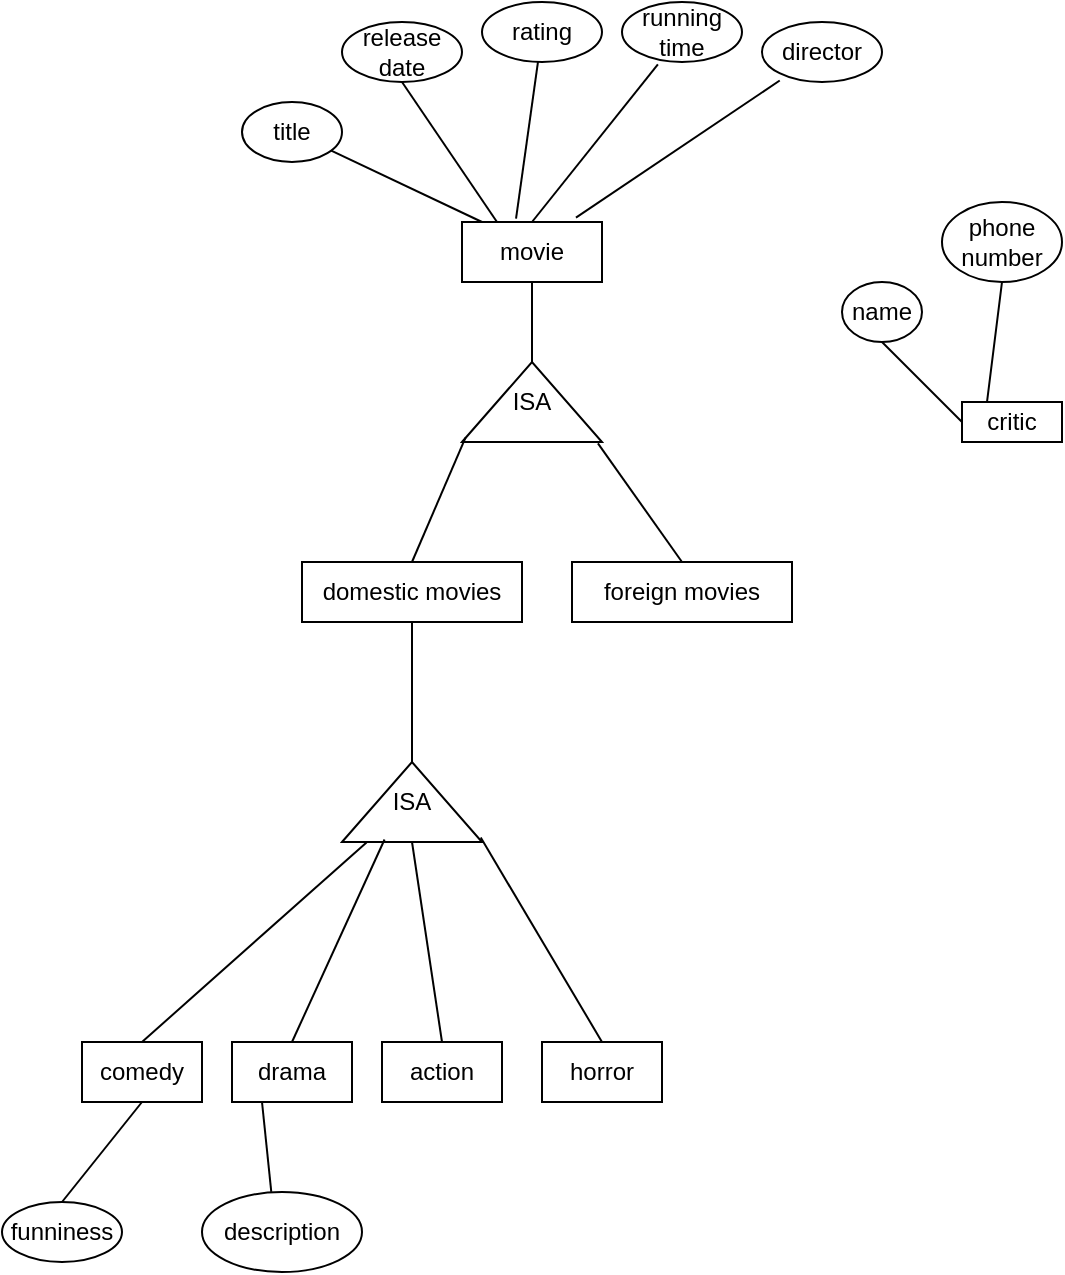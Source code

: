 <mxfile version="21.0.8" type="github">
  <diagram name="第1頁" id="P9BM3nfEhgbrT5ptWXJF">
    <mxGraphModel dx="683" dy="366" grid="1" gridSize="10" guides="1" tooltips="1" connect="1" arrows="1" fold="1" page="1" pageScale="1" pageWidth="827" pageHeight="1169" math="0" shadow="0">
      <root>
        <mxCell id="0" />
        <mxCell id="1" parent="0" />
        <mxCell id="3KgX_dlSJIxUzlRzkm22-1" value="movie" style="rounded=0;whiteSpace=wrap;html=1;" vertex="1" parent="1">
          <mxGeometry x="350" y="370" width="70" height="30" as="geometry" />
        </mxCell>
        <mxCell id="3KgX_dlSJIxUzlRzkm22-2" value="title" style="ellipse;whiteSpace=wrap;html=1;" vertex="1" parent="1">
          <mxGeometry x="240" y="310" width="50" height="30" as="geometry" />
        </mxCell>
        <mxCell id="3KgX_dlSJIxUzlRzkm22-4" value="" style="endArrow=none;html=1;rounded=0;exitX=0.143;exitY=0;exitDx=0;exitDy=0;exitPerimeter=0;" edge="1" parent="1" source="3KgX_dlSJIxUzlRzkm22-1" target="3KgX_dlSJIxUzlRzkm22-2">
          <mxGeometry width="50" height="50" relative="1" as="geometry">
            <mxPoint x="380" y="420" as="sourcePoint" />
            <mxPoint x="430" y="370" as="targetPoint" />
          </mxGeometry>
        </mxCell>
        <mxCell id="3KgX_dlSJIxUzlRzkm22-5" value="release date" style="ellipse;whiteSpace=wrap;html=1;" vertex="1" parent="1">
          <mxGeometry x="290" y="270" width="60" height="30" as="geometry" />
        </mxCell>
        <mxCell id="3KgX_dlSJIxUzlRzkm22-6" value="" style="endArrow=none;html=1;rounded=0;entryX=0.5;entryY=1;entryDx=0;entryDy=0;exitX=0.25;exitY=0;exitDx=0;exitDy=0;" edge="1" parent="1" source="3KgX_dlSJIxUzlRzkm22-1" target="3KgX_dlSJIxUzlRzkm22-5">
          <mxGeometry width="50" height="50" relative="1" as="geometry">
            <mxPoint x="370" y="360" as="sourcePoint" />
            <mxPoint x="326" y="328" as="targetPoint" />
          </mxGeometry>
        </mxCell>
        <mxCell id="3KgX_dlSJIxUzlRzkm22-7" value="rating" style="ellipse;whiteSpace=wrap;html=1;" vertex="1" parent="1">
          <mxGeometry x="360" y="260" width="60" height="30" as="geometry" />
        </mxCell>
        <mxCell id="3KgX_dlSJIxUzlRzkm22-8" value="" style="endArrow=none;html=1;rounded=0;exitX=0.386;exitY=-0.057;exitDx=0;exitDy=0;exitPerimeter=0;" edge="1" parent="1" source="3KgX_dlSJIxUzlRzkm22-1" target="3KgX_dlSJIxUzlRzkm22-7">
          <mxGeometry width="50" height="50" relative="1" as="geometry">
            <mxPoint x="378" y="380" as="sourcePoint" />
            <mxPoint x="370" y="310" as="targetPoint" />
          </mxGeometry>
        </mxCell>
        <mxCell id="3KgX_dlSJIxUzlRzkm22-9" value="running time" style="ellipse;whiteSpace=wrap;html=1;" vertex="1" parent="1">
          <mxGeometry x="430" y="260" width="60" height="30" as="geometry" />
        </mxCell>
        <mxCell id="3KgX_dlSJIxUzlRzkm22-10" value="" style="endArrow=none;html=1;rounded=0;entryX=0.299;entryY=1.038;entryDx=0;entryDy=0;entryPerimeter=0;exitX=0.5;exitY=0;exitDx=0;exitDy=0;" edge="1" parent="1" source="3KgX_dlSJIxUzlRzkm22-1" target="3KgX_dlSJIxUzlRzkm22-9">
          <mxGeometry width="50" height="50" relative="1" as="geometry">
            <mxPoint x="390" y="360" as="sourcePoint" />
            <mxPoint x="430" y="280" as="targetPoint" />
          </mxGeometry>
        </mxCell>
        <mxCell id="3KgX_dlSJIxUzlRzkm22-11" value="director" style="ellipse;whiteSpace=wrap;html=1;" vertex="1" parent="1">
          <mxGeometry x="500" y="270" width="60" height="30" as="geometry" />
        </mxCell>
        <mxCell id="3KgX_dlSJIxUzlRzkm22-12" value="" style="endArrow=none;html=1;rounded=0;entryX=0.148;entryY=0.975;entryDx=0;entryDy=0;entryPerimeter=0;exitX=0.814;exitY=-0.073;exitDx=0;exitDy=0;exitPerimeter=0;" edge="1" parent="1" source="3KgX_dlSJIxUzlRzkm22-1" target="3KgX_dlSJIxUzlRzkm22-11">
          <mxGeometry width="50" height="50" relative="1" as="geometry">
            <mxPoint x="380" y="330" as="sourcePoint" />
            <mxPoint x="430" y="280" as="targetPoint" />
          </mxGeometry>
        </mxCell>
        <mxCell id="3KgX_dlSJIxUzlRzkm22-13" value="ISA" style="triangle;whiteSpace=wrap;html=1;direction=north;" vertex="1" parent="1">
          <mxGeometry x="350" y="440" width="70" height="40" as="geometry" />
        </mxCell>
        <mxCell id="3KgX_dlSJIxUzlRzkm22-14" value="" style="endArrow=none;html=1;rounded=0;entryX=0.5;entryY=1;entryDx=0;entryDy=0;exitX=1;exitY=0.5;exitDx=0;exitDy=0;" edge="1" parent="1" source="3KgX_dlSJIxUzlRzkm22-13" target="3KgX_dlSJIxUzlRzkm22-1">
          <mxGeometry width="50" height="50" relative="1" as="geometry">
            <mxPoint x="380" y="480" as="sourcePoint" />
            <mxPoint x="430" y="430" as="targetPoint" />
          </mxGeometry>
        </mxCell>
        <mxCell id="3KgX_dlSJIxUzlRzkm22-15" value="" style="endArrow=none;html=1;rounded=0;entryX=0.055;entryY=0.025;entryDx=0;entryDy=0;entryPerimeter=0;exitX=0.5;exitY=0;exitDx=0;exitDy=0;" edge="1" parent="1" source="3KgX_dlSJIxUzlRzkm22-17" target="3KgX_dlSJIxUzlRzkm22-13">
          <mxGeometry width="50" height="50" relative="1" as="geometry">
            <mxPoint x="290" y="540" as="sourcePoint" />
            <mxPoint x="430" y="430" as="targetPoint" />
          </mxGeometry>
        </mxCell>
        <mxCell id="3KgX_dlSJIxUzlRzkm22-16" value="" style="endArrow=none;html=1;rounded=0;entryX=-0.017;entryY=0.971;entryDx=0;entryDy=0;entryPerimeter=0;exitX=0.5;exitY=0;exitDx=0;exitDy=0;" edge="1" parent="1" source="3KgX_dlSJIxUzlRzkm22-18" target="3KgX_dlSJIxUzlRzkm22-13">
          <mxGeometry width="50" height="50" relative="1" as="geometry">
            <mxPoint x="440" y="520" as="sourcePoint" />
            <mxPoint x="362" y="488" as="targetPoint" />
          </mxGeometry>
        </mxCell>
        <mxCell id="3KgX_dlSJIxUzlRzkm22-17" value="domestic&amp;nbsp;movies" style="rounded=0;whiteSpace=wrap;html=1;" vertex="1" parent="1">
          <mxGeometry x="270" y="540" width="110" height="30" as="geometry" />
        </mxCell>
        <mxCell id="3KgX_dlSJIxUzlRzkm22-18" value="foreign&amp;nbsp;movies" style="rounded=0;whiteSpace=wrap;html=1;" vertex="1" parent="1">
          <mxGeometry x="405" y="540" width="110" height="30" as="geometry" />
        </mxCell>
        <mxCell id="3KgX_dlSJIxUzlRzkm22-19" value="ISA" style="triangle;whiteSpace=wrap;html=1;direction=north;" vertex="1" parent="1">
          <mxGeometry x="290" y="640" width="70" height="40" as="geometry" />
        </mxCell>
        <mxCell id="3KgX_dlSJIxUzlRzkm22-20" value="" style="endArrow=none;html=1;rounded=0;entryX=0.5;entryY=1;entryDx=0;entryDy=0;exitX=1;exitY=0.5;exitDx=0;exitDy=0;" edge="1" parent="1" source="3KgX_dlSJIxUzlRzkm22-19" target="3KgX_dlSJIxUzlRzkm22-17">
          <mxGeometry width="50" height="50" relative="1" as="geometry">
            <mxPoint x="310" y="700" as="sourcePoint" />
            <mxPoint x="160" y="580" as="targetPoint" />
          </mxGeometry>
        </mxCell>
        <mxCell id="3KgX_dlSJIxUzlRzkm22-21" value="" style="endArrow=none;html=1;rounded=0;entryX=-0.005;entryY=0.175;entryDx=0;entryDy=0;entryPerimeter=0;exitX=0.5;exitY=0;exitDx=0;exitDy=0;" edge="1" parent="1" source="3KgX_dlSJIxUzlRzkm22-22" target="3KgX_dlSJIxUzlRzkm22-19">
          <mxGeometry width="50" height="50" relative="1" as="geometry">
            <mxPoint x="240" y="742" as="sourcePoint" />
            <mxPoint x="302" y="680" as="targetPoint" />
          </mxGeometry>
        </mxCell>
        <mxCell id="3KgX_dlSJIxUzlRzkm22-22" value="comedy" style="rounded=0;whiteSpace=wrap;html=1;" vertex="1" parent="1">
          <mxGeometry x="160" y="780" width="60" height="30" as="geometry" />
        </mxCell>
        <mxCell id="3KgX_dlSJIxUzlRzkm22-23" value="" style="endArrow=none;html=1;rounded=0;exitX=0.5;exitY=0;exitDx=0;exitDy=0;entryX=0.031;entryY=0.304;entryDx=0;entryDy=0;entryPerimeter=0;" edge="1" parent="1" source="3KgX_dlSJIxUzlRzkm22-24" target="3KgX_dlSJIxUzlRzkm22-19">
          <mxGeometry width="50" height="50" relative="1" as="geometry">
            <mxPoint x="315" y="772.32" as="sourcePoint" />
            <mxPoint x="290" y="710" as="targetPoint" />
          </mxGeometry>
        </mxCell>
        <mxCell id="3KgX_dlSJIxUzlRzkm22-24" value="drama" style="rounded=0;whiteSpace=wrap;html=1;" vertex="1" parent="1">
          <mxGeometry x="235" y="780" width="60" height="30" as="geometry" />
        </mxCell>
        <mxCell id="3KgX_dlSJIxUzlRzkm22-25" value="" style="endArrow=none;html=1;rounded=0;exitX=0.5;exitY=0;exitDx=0;exitDy=0;entryX=0;entryY=0.5;entryDx=0;entryDy=0;" edge="1" parent="1" source="3KgX_dlSJIxUzlRzkm22-26" target="3KgX_dlSJIxUzlRzkm22-19">
          <mxGeometry width="50" height="50" relative="1" as="geometry">
            <mxPoint x="325" y="782.32" as="sourcePoint" />
            <mxPoint x="301" y="689" as="targetPoint" />
          </mxGeometry>
        </mxCell>
        <mxCell id="3KgX_dlSJIxUzlRzkm22-26" value="action" style="rounded=0;whiteSpace=wrap;html=1;" vertex="1" parent="1">
          <mxGeometry x="310" y="780" width="60" height="30" as="geometry" />
        </mxCell>
        <mxCell id="3KgX_dlSJIxUzlRzkm22-27" value="" style="endArrow=none;html=1;rounded=0;exitX=0.5;exitY=0;exitDx=0;exitDy=0;entryX=0.055;entryY=0.991;entryDx=0;entryDy=0;entryPerimeter=0;" edge="1" parent="1" source="3KgX_dlSJIxUzlRzkm22-28" target="3KgX_dlSJIxUzlRzkm22-19">
          <mxGeometry width="50" height="50" relative="1" as="geometry">
            <mxPoint x="335" y="792.32" as="sourcePoint" />
            <mxPoint x="311" y="699" as="targetPoint" />
          </mxGeometry>
        </mxCell>
        <mxCell id="3KgX_dlSJIxUzlRzkm22-28" value="horror" style="rounded=0;whiteSpace=wrap;html=1;" vertex="1" parent="1">
          <mxGeometry x="390" y="780" width="60" height="30" as="geometry" />
        </mxCell>
        <mxCell id="3KgX_dlSJIxUzlRzkm22-31" value="funniness" style="ellipse;whiteSpace=wrap;html=1;" vertex="1" parent="1">
          <mxGeometry x="120" y="860" width="60" height="30" as="geometry" />
        </mxCell>
        <mxCell id="3KgX_dlSJIxUzlRzkm22-33" value="" style="endArrow=none;html=1;rounded=0;entryX=0.5;entryY=1;entryDx=0;entryDy=0;exitX=0.5;exitY=0;exitDx=0;exitDy=0;" edge="1" parent="1" source="3KgX_dlSJIxUzlRzkm22-31" target="3KgX_dlSJIxUzlRzkm22-22">
          <mxGeometry width="50" height="50" relative="1" as="geometry">
            <mxPoint x="380" y="760" as="sourcePoint" />
            <mxPoint x="430" y="710" as="targetPoint" />
          </mxGeometry>
        </mxCell>
        <mxCell id="3KgX_dlSJIxUzlRzkm22-34" value="description" style="ellipse;whiteSpace=wrap;html=1;" vertex="1" parent="1">
          <mxGeometry x="220" y="855" width="80" height="40" as="geometry" />
        </mxCell>
        <mxCell id="3KgX_dlSJIxUzlRzkm22-35" value="" style="endArrow=none;html=1;rounded=0;entryX=0.25;entryY=1;entryDx=0;entryDy=0;exitX=0.433;exitY=-0.001;exitDx=0;exitDy=0;exitPerimeter=0;" edge="1" parent="1" source="3KgX_dlSJIxUzlRzkm22-34" target="3KgX_dlSJIxUzlRzkm22-24">
          <mxGeometry width="50" height="50" relative="1" as="geometry">
            <mxPoint x="380" y="760" as="sourcePoint" />
            <mxPoint x="430" y="710" as="targetPoint" />
          </mxGeometry>
        </mxCell>
        <mxCell id="3KgX_dlSJIxUzlRzkm22-36" value="critic" style="rounded=0;whiteSpace=wrap;html=1;" vertex="1" parent="1">
          <mxGeometry x="600" y="460" width="50" height="20" as="geometry" />
        </mxCell>
        <mxCell id="3KgX_dlSJIxUzlRzkm22-37" value="name" style="ellipse;whiteSpace=wrap;html=1;" vertex="1" parent="1">
          <mxGeometry x="540" y="400" width="40" height="30" as="geometry" />
        </mxCell>
        <mxCell id="3KgX_dlSJIxUzlRzkm22-38" value="" style="endArrow=none;html=1;rounded=0;entryX=0.5;entryY=1;entryDx=0;entryDy=0;exitX=0;exitY=0.5;exitDx=0;exitDy=0;" edge="1" parent="1" source="3KgX_dlSJIxUzlRzkm22-36" target="3KgX_dlSJIxUzlRzkm22-37">
          <mxGeometry width="50" height="50" relative="1" as="geometry">
            <mxPoint x="380" y="480" as="sourcePoint" />
            <mxPoint x="430" y="430" as="targetPoint" />
          </mxGeometry>
        </mxCell>
        <mxCell id="3KgX_dlSJIxUzlRzkm22-39" value="phone number" style="ellipse;whiteSpace=wrap;html=1;" vertex="1" parent="1">
          <mxGeometry x="590" y="360" width="60" height="40" as="geometry" />
        </mxCell>
        <mxCell id="3KgX_dlSJIxUzlRzkm22-40" value="" style="endArrow=none;html=1;rounded=0;entryX=0.5;entryY=1;entryDx=0;entryDy=0;exitX=0.25;exitY=0;exitDx=0;exitDy=0;" edge="1" parent="1" target="3KgX_dlSJIxUzlRzkm22-39" source="3KgX_dlSJIxUzlRzkm22-36">
          <mxGeometry width="50" height="50" relative="1" as="geometry">
            <mxPoint x="650" y="440" as="sourcePoint" />
            <mxPoint x="480" y="400" as="targetPoint" />
          </mxGeometry>
        </mxCell>
      </root>
    </mxGraphModel>
  </diagram>
</mxfile>
